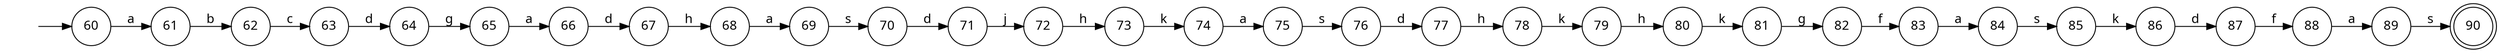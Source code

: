 digraph{
rankdir="LR";
fontname = "Microsoft YaHei";
node [shape = circle, fontname = "Microsoft YaHei"];
edge [fontname = "Microsoft YaHei"];
-1[style=invis];
90 [ shape = doublecircle ];
-1 -> 60;
89 -> 90[ label = "s" ];
88 -> 89[ label = "a" ];
87 -> 88[ label = "f" ];
86 -> 87[ label = "d" ];
85 -> 86[ label = "k" ];
84 -> 85[ label = "s" ];
83 -> 84[ label = "a" ];
82 -> 83[ label = "f" ];
81 -> 82[ label = "g" ];
80 -> 81[ label = "k" ];
79 -> 80[ label = "h" ];
78 -> 79[ label = "k" ];
77 -> 78[ label = "h" ];
76 -> 77[ label = "d" ];
75 -> 76[ label = "s" ];
74 -> 75[ label = "a" ];
73 -> 74[ label = "k" ];
72 -> 73[ label = "h" ];
71 -> 72[ label = "j" ];
70 -> 71[ label = "d" ];
69 -> 70[ label = "s" ];
68 -> 69[ label = "a" ];
67 -> 68[ label = "h" ];
66 -> 67[ label = "d" ];
65 -> 66[ label = "a" ];
64 -> 65[ label = "g" ];
63 -> 64[ label = "d" ];
62 -> 63[ label = "c" ];
61 -> 62[ label = "b" ];
60 -> 61[ label = "a" ];
}